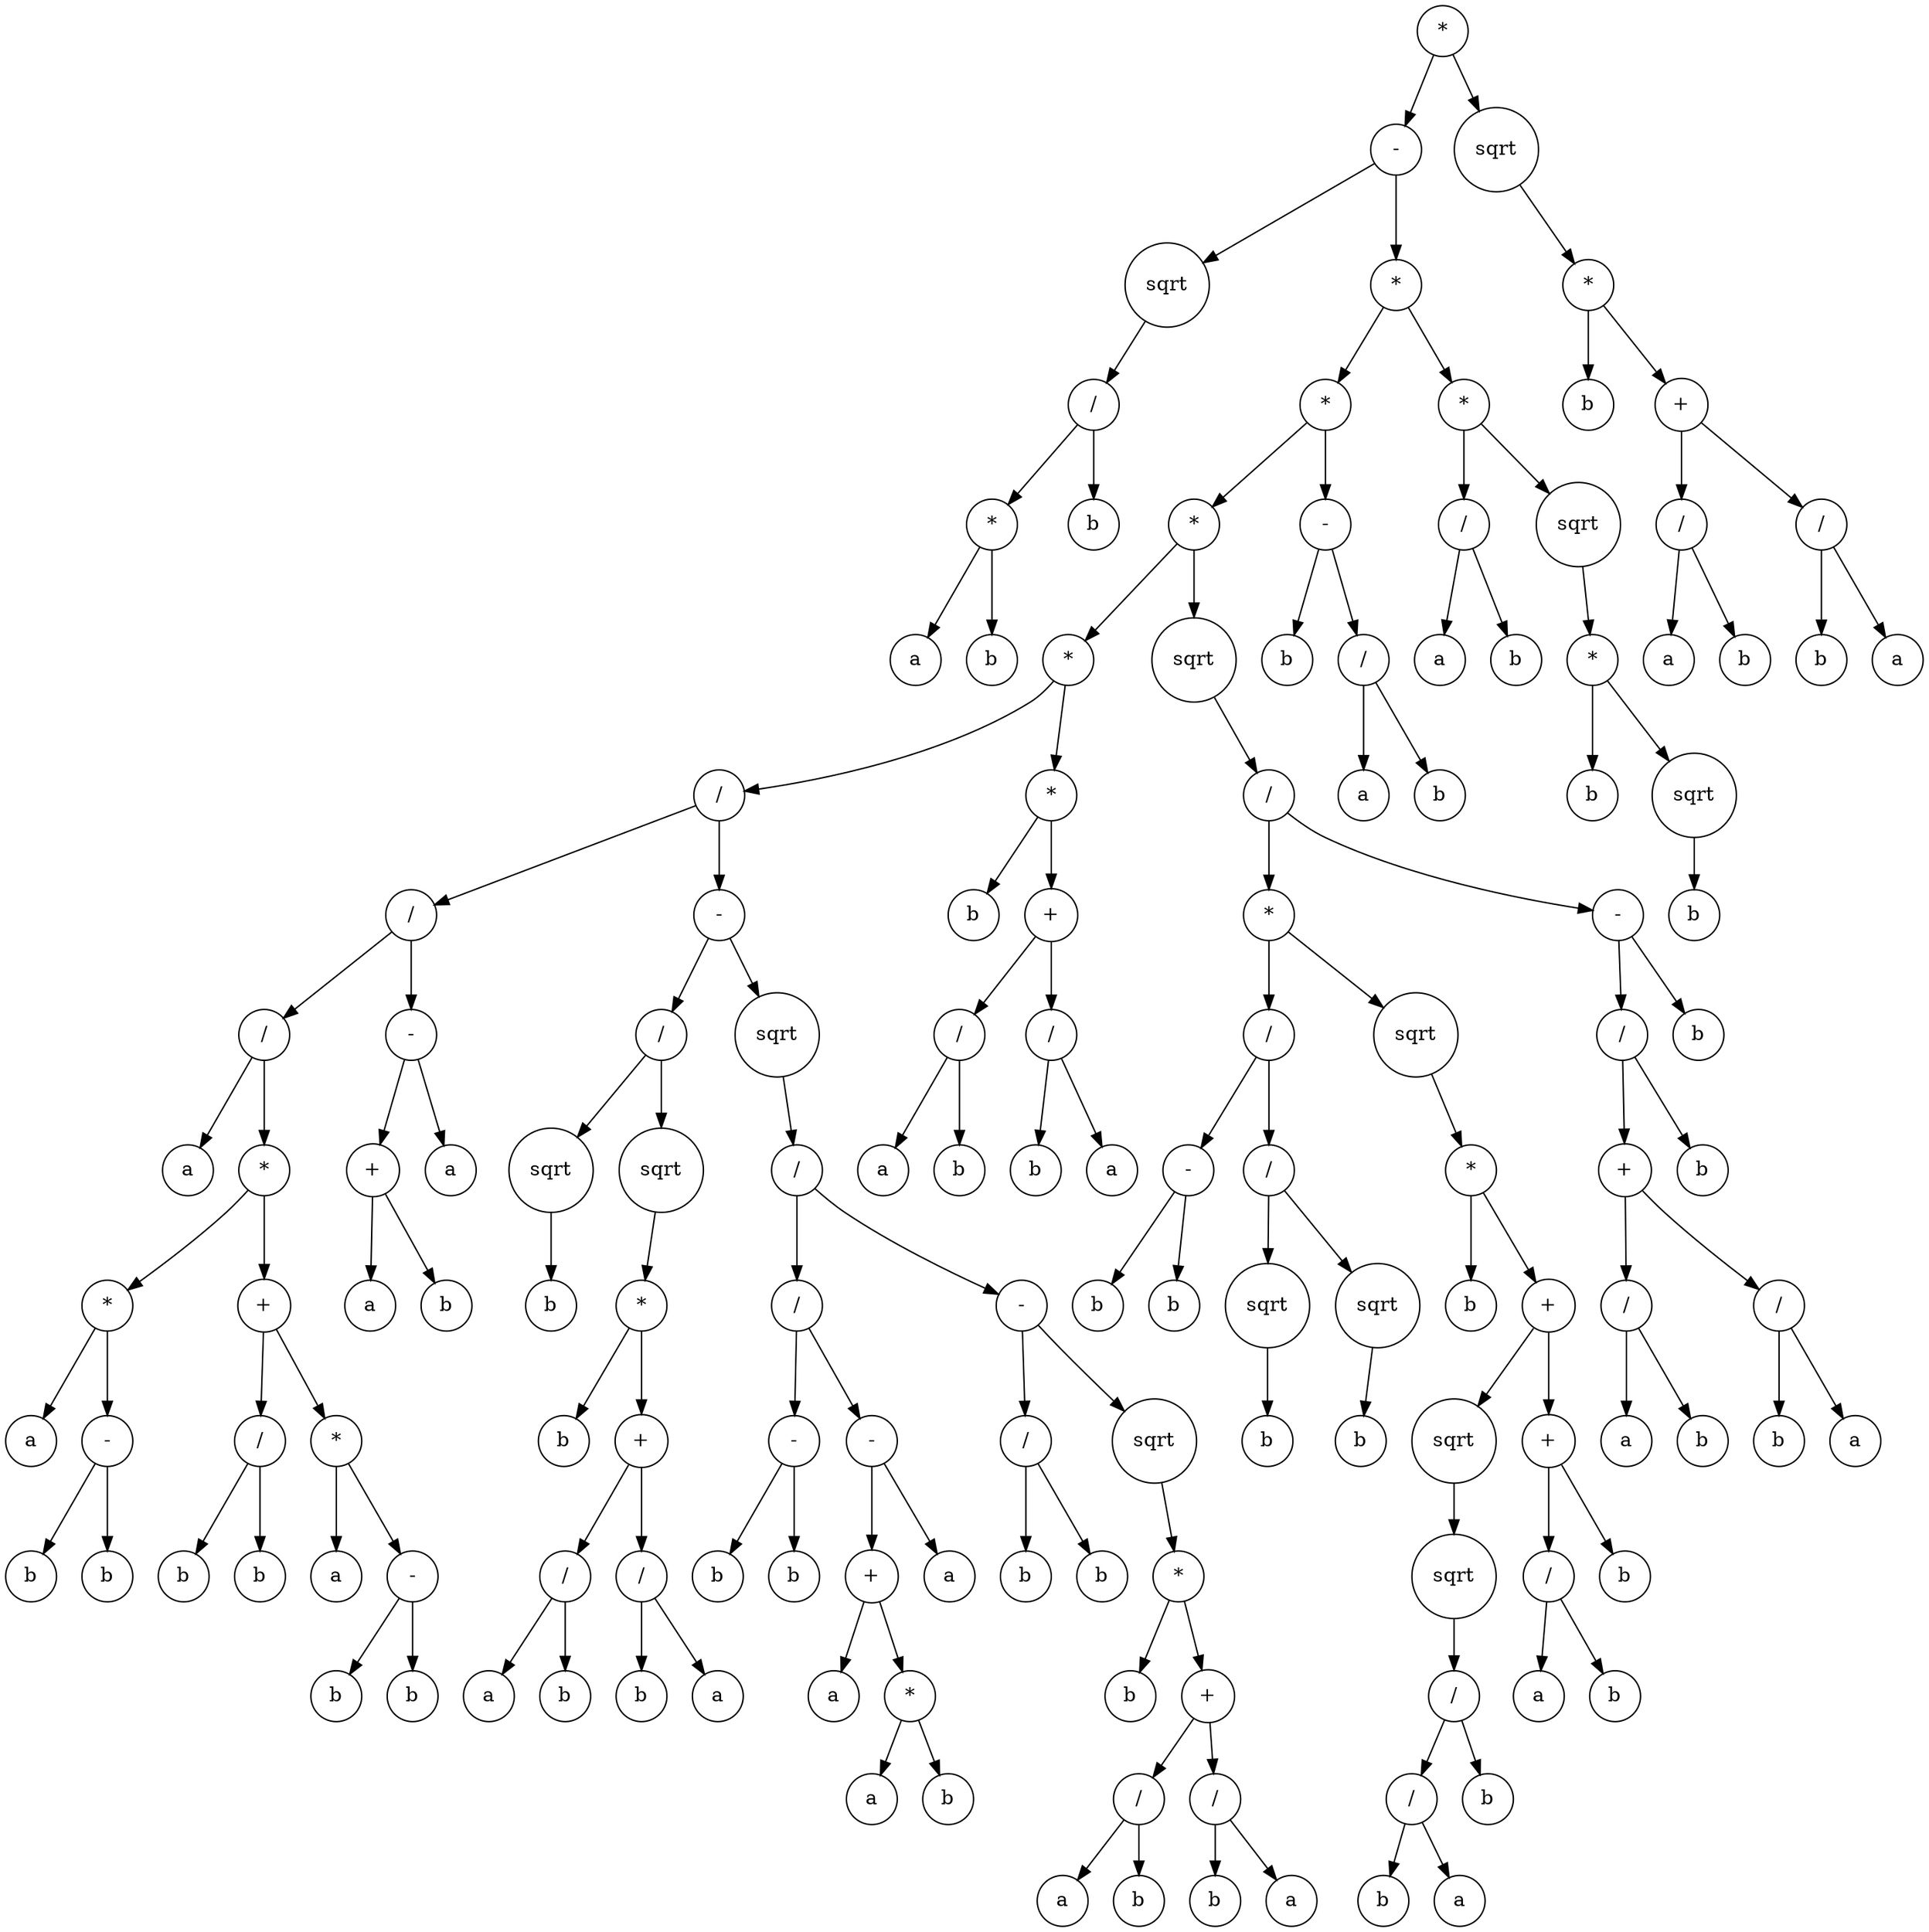 digraph g {
graph [ordering=out];
node [shape=circle];
n[label = "*"];
n0[label = "-"];
n00[label = "sqrt"];
n000[label = "/"];
n0000[label = "*"];
n00000[label = "a"];
n0000 -> n00000;
n00001[label = "b"];
n0000 -> n00001;
n000 -> n0000;
n0001[label = "b"];
n000 -> n0001;
n00 -> n000;
n0 -> n00;
n01[label = "*"];
n010[label = "*"];
n0100[label = "*"];
n01000[label = "*"];
n010000[label = "/"];
n0100000[label = "/"];
n01000000[label = "/"];
n010000000[label = "a"];
n01000000 -> n010000000;
n010000001[label = "*"];
n0100000010[label = "*"];
n01000000100[label = "a"];
n0100000010 -> n01000000100;
n01000000101[label = "-"];
n010000001010[label = "b"];
n01000000101 -> n010000001010;
n010000001011[label = "b"];
n01000000101 -> n010000001011;
n0100000010 -> n01000000101;
n010000001 -> n0100000010;
n0100000011[label = "+"];
n01000000110[label = "/"];
n010000001100[label = "b"];
n01000000110 -> n010000001100;
n010000001101[label = "b"];
n01000000110 -> n010000001101;
n0100000011 -> n01000000110;
n01000000111[label = "*"];
n010000001110[label = "a"];
n01000000111 -> n010000001110;
n010000001111[label = "-"];
n0100000011110[label = "b"];
n010000001111 -> n0100000011110;
n0100000011111[label = "b"];
n010000001111 -> n0100000011111;
n01000000111 -> n010000001111;
n0100000011 -> n01000000111;
n010000001 -> n0100000011;
n01000000 -> n010000001;
n0100000 -> n01000000;
n01000001[label = "-"];
n010000010[label = "+"];
n0100000100[label = "a"];
n010000010 -> n0100000100;
n0100000101[label = "b"];
n010000010 -> n0100000101;
n01000001 -> n010000010;
n010000011[label = "a"];
n01000001 -> n010000011;
n0100000 -> n01000001;
n010000 -> n0100000;
n0100001[label = "-"];
n01000010[label = "/"];
n010000100[label = "sqrt"];
n0100001000[label = "b"];
n010000100 -> n0100001000;
n01000010 -> n010000100;
n010000101[label = "sqrt"];
n0100001010[label = "*"];
n01000010100[label = "b"];
n0100001010 -> n01000010100;
n01000010101[label = "+"];
n010000101010[label = "/"];
n0100001010100[label = "a"];
n010000101010 -> n0100001010100;
n0100001010101[label = "b"];
n010000101010 -> n0100001010101;
n01000010101 -> n010000101010;
n010000101011[label = "/"];
n0100001010110[label = "b"];
n010000101011 -> n0100001010110;
n0100001010111[label = "a"];
n010000101011 -> n0100001010111;
n01000010101 -> n010000101011;
n0100001010 -> n01000010101;
n010000101 -> n0100001010;
n01000010 -> n010000101;
n0100001 -> n01000010;
n01000011[label = "sqrt"];
n010000110[label = "/"];
n0100001100[label = "/"];
n01000011000[label = "-"];
n010000110000[label = "b"];
n01000011000 -> n010000110000;
n010000110001[label = "b"];
n01000011000 -> n010000110001;
n0100001100 -> n01000011000;
n01000011001[label = "-"];
n010000110010[label = "+"];
n0100001100100[label = "a"];
n010000110010 -> n0100001100100;
n0100001100101[label = "*"];
n01000011001010[label = "a"];
n0100001100101 -> n01000011001010;
n01000011001011[label = "b"];
n0100001100101 -> n01000011001011;
n010000110010 -> n0100001100101;
n01000011001 -> n010000110010;
n010000110011[label = "a"];
n01000011001 -> n010000110011;
n0100001100 -> n01000011001;
n010000110 -> n0100001100;
n0100001101[label = "-"];
n01000011010[label = "/"];
n010000110100[label = "b"];
n01000011010 -> n010000110100;
n010000110101[label = "b"];
n01000011010 -> n010000110101;
n0100001101 -> n01000011010;
n01000011011[label = "sqrt"];
n010000110110[label = "*"];
n0100001101100[label = "b"];
n010000110110 -> n0100001101100;
n0100001101101[label = "+"];
n01000011011010[label = "/"];
n010000110110100[label = "a"];
n01000011011010 -> n010000110110100;
n010000110110101[label = "b"];
n01000011011010 -> n010000110110101;
n0100001101101 -> n01000011011010;
n01000011011011[label = "/"];
n010000110110110[label = "b"];
n01000011011011 -> n010000110110110;
n010000110110111[label = "a"];
n01000011011011 -> n010000110110111;
n0100001101101 -> n01000011011011;
n010000110110 -> n0100001101101;
n01000011011 -> n010000110110;
n0100001101 -> n01000011011;
n010000110 -> n0100001101;
n01000011 -> n010000110;
n0100001 -> n01000011;
n010000 -> n0100001;
n01000 -> n010000;
n010001[label = "*"];
n0100010[label = "b"];
n010001 -> n0100010;
n0100011[label = "+"];
n01000110[label = "/"];
n010001100[label = "a"];
n01000110 -> n010001100;
n010001101[label = "b"];
n01000110 -> n010001101;
n0100011 -> n01000110;
n01000111[label = "/"];
n010001110[label = "b"];
n01000111 -> n010001110;
n010001111[label = "a"];
n01000111 -> n010001111;
n0100011 -> n01000111;
n010001 -> n0100011;
n01000 -> n010001;
n0100 -> n01000;
n01001[label = "sqrt"];
n010010[label = "/"];
n0100100[label = "*"];
n01001000[label = "/"];
n010010000[label = "-"];
n0100100000[label = "b"];
n010010000 -> n0100100000;
n0100100001[label = "b"];
n010010000 -> n0100100001;
n01001000 -> n010010000;
n010010001[label = "/"];
n0100100010[label = "sqrt"];
n01001000100[label = "b"];
n0100100010 -> n01001000100;
n010010001 -> n0100100010;
n0100100011[label = "sqrt"];
n01001000110[label = "b"];
n0100100011 -> n01001000110;
n010010001 -> n0100100011;
n01001000 -> n010010001;
n0100100 -> n01001000;
n01001001[label = "sqrt"];
n010010010[label = "*"];
n0100100100[label = "b"];
n010010010 -> n0100100100;
n0100100101[label = "+"];
n01001001010[label = "sqrt"];
n010010010100[label = "sqrt"];
n0100100101000[label = "/"];
n01001001010000[label = "/"];
n010010010100000[label = "b"];
n01001001010000 -> n010010010100000;
n010010010100001[label = "a"];
n01001001010000 -> n010010010100001;
n0100100101000 -> n01001001010000;
n01001001010001[label = "b"];
n0100100101000 -> n01001001010001;
n010010010100 -> n0100100101000;
n01001001010 -> n010010010100;
n0100100101 -> n01001001010;
n01001001011[label = "+"];
n010010010110[label = "/"];
n0100100101100[label = "a"];
n010010010110 -> n0100100101100;
n0100100101101[label = "b"];
n010010010110 -> n0100100101101;
n01001001011 -> n010010010110;
n010010010111[label = "b"];
n01001001011 -> n010010010111;
n0100100101 -> n01001001011;
n010010010 -> n0100100101;
n01001001 -> n010010010;
n0100100 -> n01001001;
n010010 -> n0100100;
n0100101[label = "-"];
n01001010[label = "/"];
n010010100[label = "+"];
n0100101000[label = "/"];
n01001010000[label = "a"];
n0100101000 -> n01001010000;
n01001010001[label = "b"];
n0100101000 -> n01001010001;
n010010100 -> n0100101000;
n0100101001[label = "/"];
n01001010010[label = "b"];
n0100101001 -> n01001010010;
n01001010011[label = "a"];
n0100101001 -> n01001010011;
n010010100 -> n0100101001;
n01001010 -> n010010100;
n010010101[label = "b"];
n01001010 -> n010010101;
n0100101 -> n01001010;
n01001011[label = "b"];
n0100101 -> n01001011;
n010010 -> n0100101;
n01001 -> n010010;
n0100 -> n01001;
n010 -> n0100;
n0101[label = "-"];
n01010[label = "b"];
n0101 -> n01010;
n01011[label = "/"];
n010110[label = "a"];
n01011 -> n010110;
n010111[label = "b"];
n01011 -> n010111;
n0101 -> n01011;
n010 -> n0101;
n01 -> n010;
n011[label = "*"];
n0110[label = "/"];
n01100[label = "a"];
n0110 -> n01100;
n01101[label = "b"];
n0110 -> n01101;
n011 -> n0110;
n0111[label = "sqrt"];
n01110[label = "*"];
n011100[label = "b"];
n01110 -> n011100;
n011101[label = "sqrt"];
n0111010[label = "b"];
n011101 -> n0111010;
n01110 -> n011101;
n0111 -> n01110;
n011 -> n0111;
n01 -> n011;
n0 -> n01;
n -> n0;
n1[label = "sqrt"];
n10[label = "*"];
n100[label = "b"];
n10 -> n100;
n101[label = "+"];
n1010[label = "/"];
n10100[label = "a"];
n1010 -> n10100;
n10101[label = "b"];
n1010 -> n10101;
n101 -> n1010;
n1011[label = "/"];
n10110[label = "b"];
n1011 -> n10110;
n10111[label = "a"];
n1011 -> n10111;
n101 -> n1011;
n10 -> n101;
n1 -> n10;
n -> n1;
}
